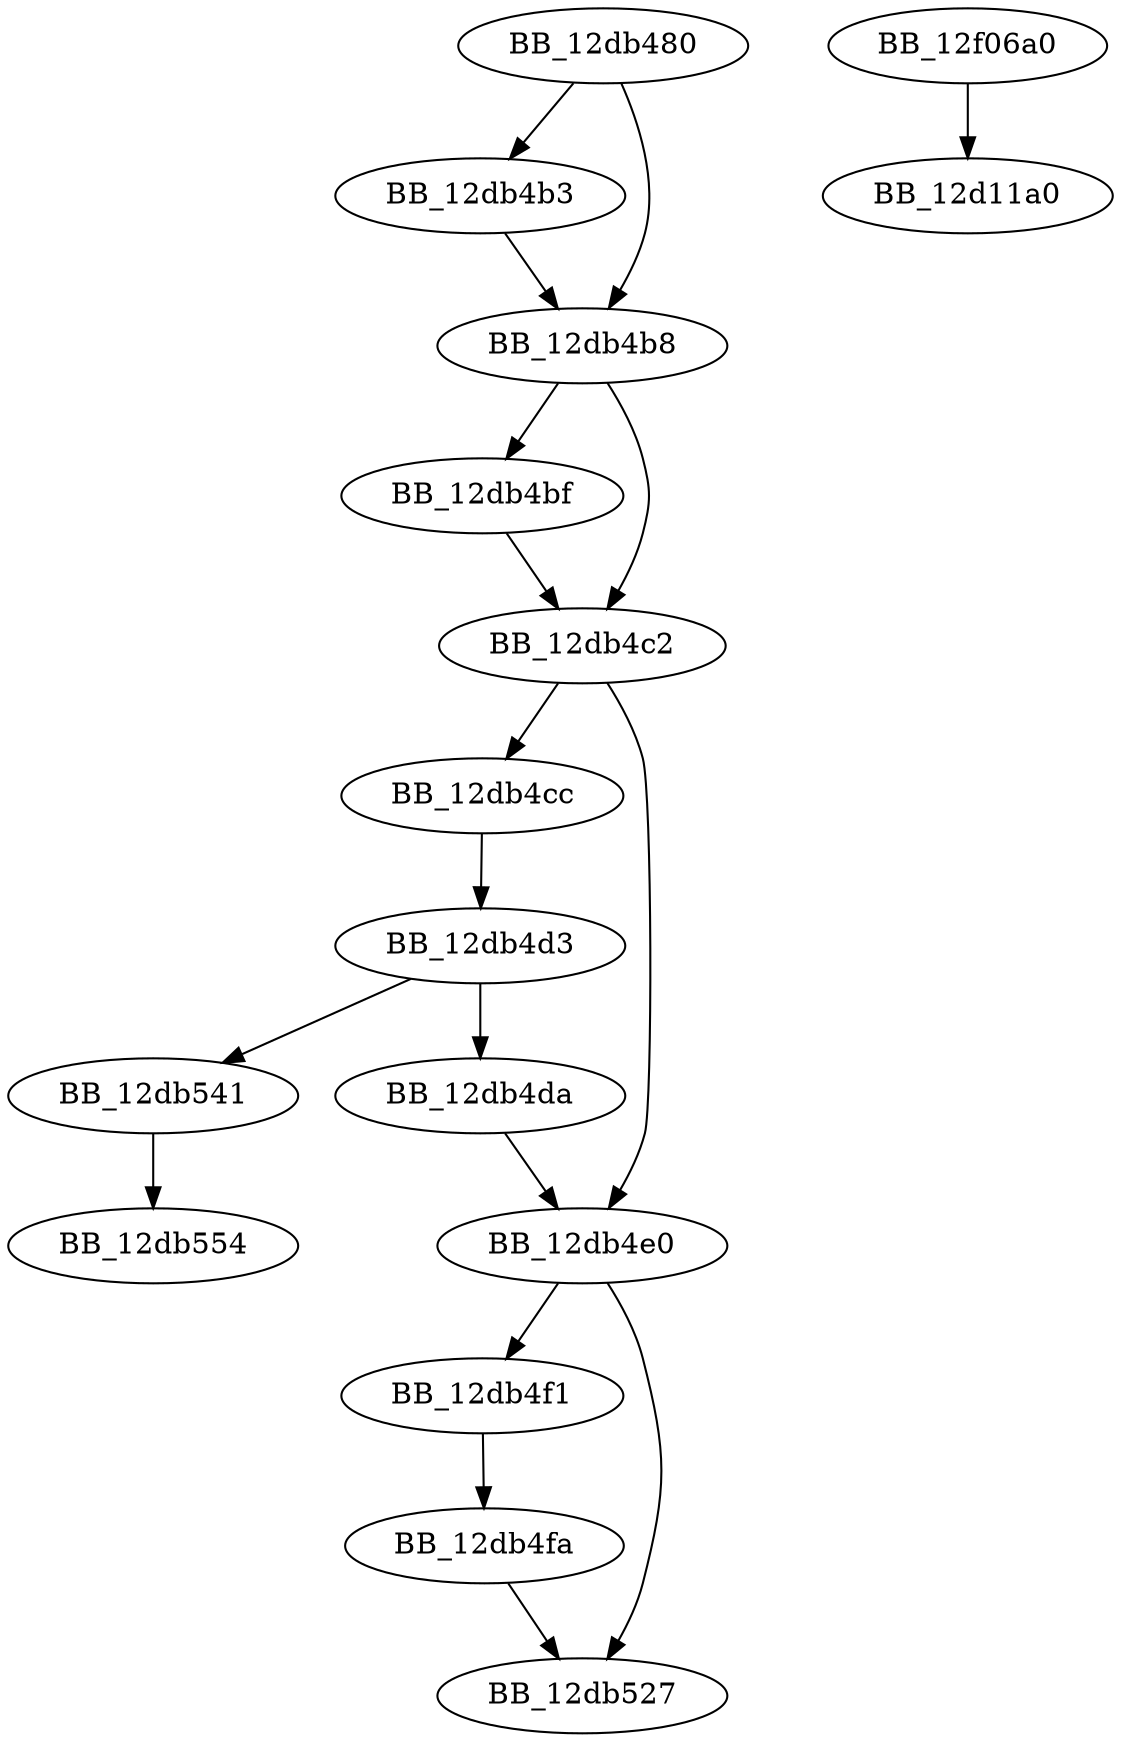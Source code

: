 DiGraph sub_12DB480{
BB_12db480->BB_12db4b3
BB_12db480->BB_12db4b8
BB_12db4b3->BB_12db4b8
BB_12db4b8->BB_12db4bf
BB_12db4b8->BB_12db4c2
BB_12db4bf->BB_12db4c2
BB_12db4c2->BB_12db4cc
BB_12db4c2->BB_12db4e0
BB_12db4cc->BB_12db4d3
BB_12db4d3->BB_12db4da
BB_12db4d3->BB_12db541
BB_12db4da->BB_12db4e0
BB_12db4e0->BB_12db4f1
BB_12db4e0->BB_12db527
BB_12db4f1->BB_12db4fa
BB_12db4fa->BB_12db527
BB_12db541->BB_12db554
BB_12f06a0->BB_12d11a0
}
